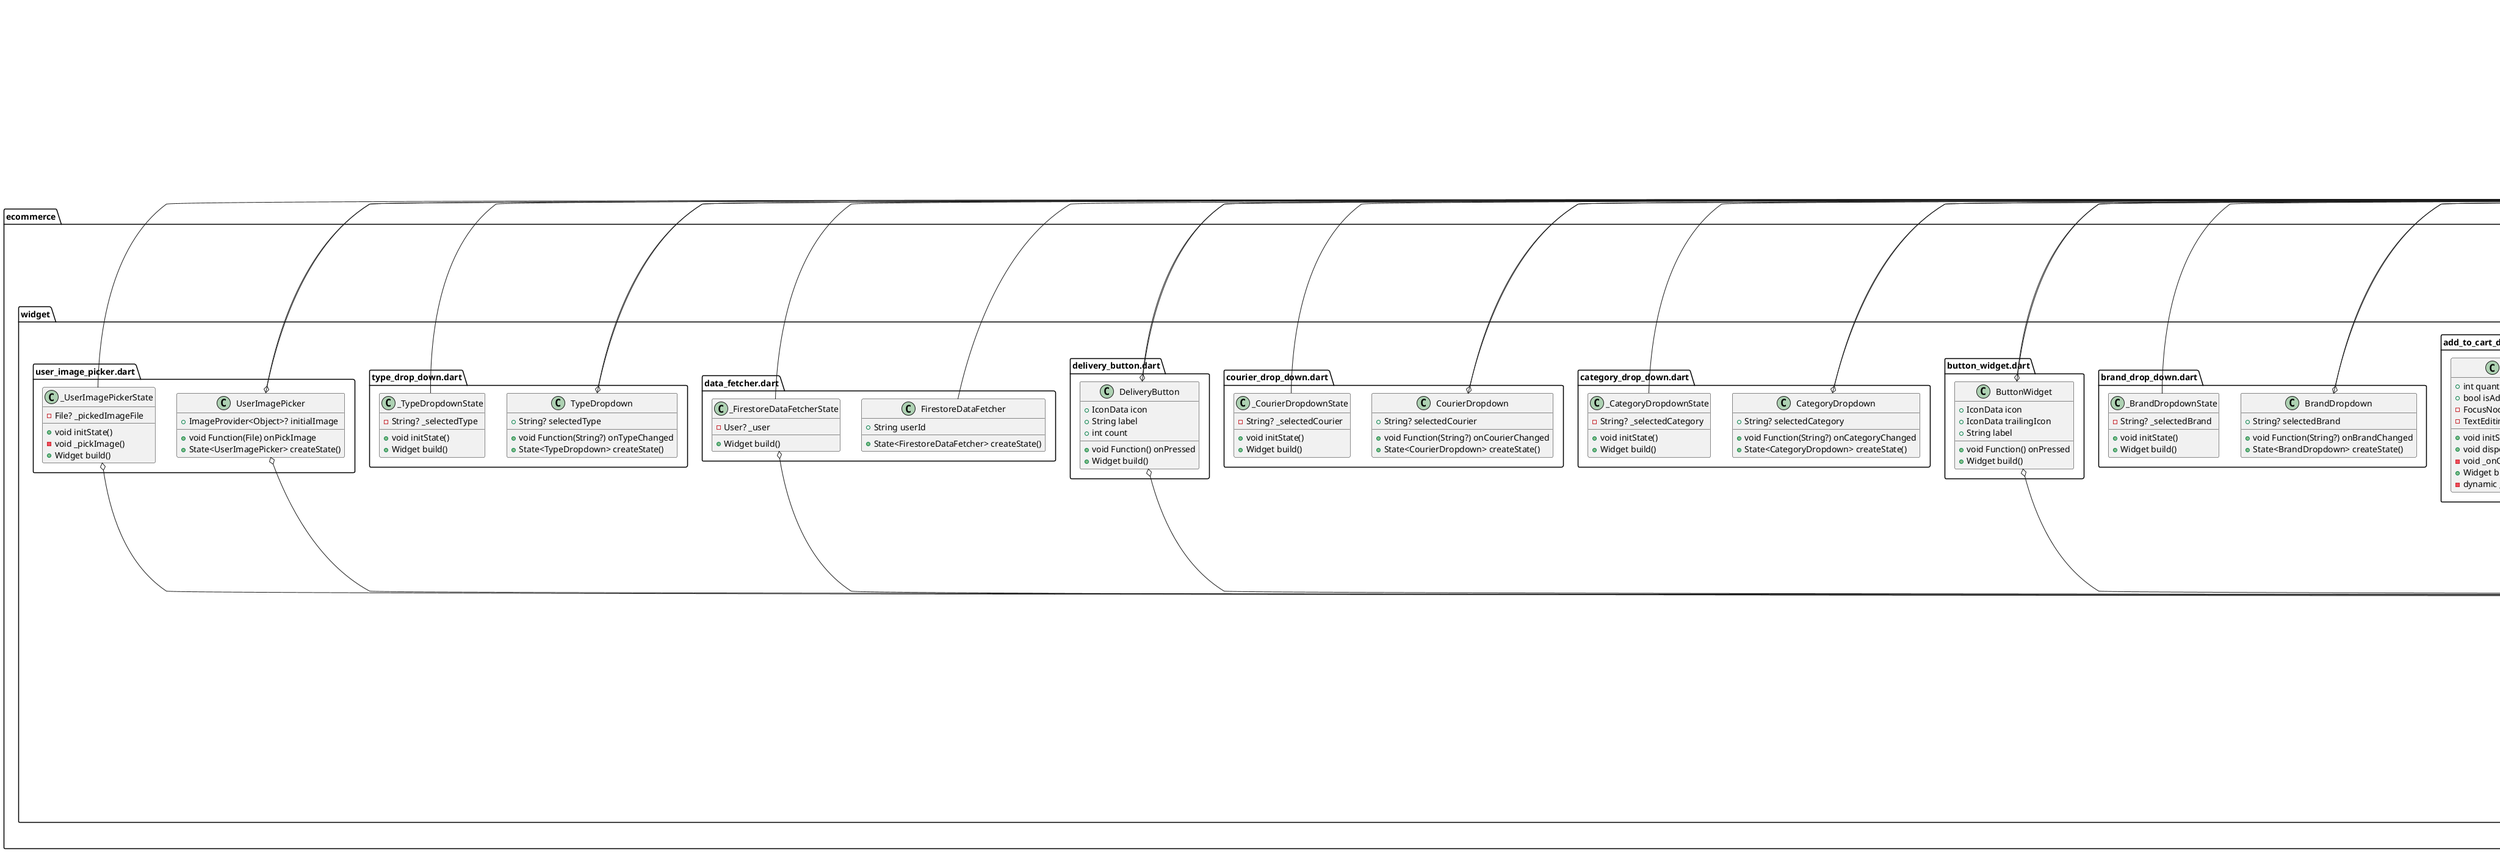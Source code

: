 @startuml
set namespaceSeparator ::

class "ecommerce::adminScreen::add_brand.dart::AddBrandPage" {
  +State<AddBrandPage> createState()
}

"flutter::src::widgets::framework.dart::StatefulWidget" <|-- "ecommerce::adminScreen::add_brand.dart::AddBrandPage"

class "ecommerce::adminScreen::add_brand.dart::_AddBrandPageState" {
  -GlobalKey<FormState> _formKey
  -TextEditingController _brandController
  -String? _errorMessage
  -bool _isAddingBrand
  +Widget build()
  -dynamic _addBrand()
  -dynamic _checkBrandName()
  +void addBrandToFirestore()
  -dynamic _getNextAutoIncrementNumber()
}

"ecommerce::adminScreen::add_brand.dart::_AddBrandPageState" o-- "flutter::src::widgets::framework.dart::GlobalKey<FormState>"
"ecommerce::adminScreen::add_brand.dart::_AddBrandPageState" o-- "flutter::src::widgets::editable_text.dart::TextEditingController"
"flutter::src::widgets::framework.dart::State" <|-- "ecommerce::adminScreen::add_brand.dart::_AddBrandPageState"

class "ecommerce::adminScreen::add_category.dart::AddCategoryPage" {
  +State<AddCategoryPage> createState()
}

"flutter::src::widgets::framework.dart::StatefulWidget" <|-- "ecommerce::adminScreen::add_category.dart::AddCategoryPage"

class "ecommerce::adminScreen::add_category.dart::_AddCategoryPageState" {
  -GlobalKey<FormState> _formKey
  -TextEditingController _categoryController
  -String? _errorMessage
  -bool _isAddingCategory
  +Widget build()
  -dynamic _addCategory()
  -dynamic _checkCategoryName()
  +void addCategoryToFirestore()
  -dynamic _getNextAutoIncrementNumber()
}

"ecommerce::adminScreen::add_category.dart::_AddCategoryPageState" o-- "flutter::src::widgets::framework.dart::GlobalKey<FormState>"
"ecommerce::adminScreen::add_category.dart::_AddCategoryPageState" o-- "flutter::src::widgets::editable_text.dart::TextEditingController"
"flutter::src::widgets::framework.dart::State" <|-- "ecommerce::adminScreen::add_category.dart::_AddCategoryPageState"

class "ecommerce::adminScreen::add_courier.dart::AddCourierPage" {
  +State<AddCourierPage> createState()
}

"flutter::src::widgets::framework.dart::StatefulWidget" <|-- "ecommerce::adminScreen::add_courier.dart::AddCourierPage"

class "ecommerce::adminScreen::add_courier.dart::_AddCourierPageState" {
  -GlobalKey<FormState> _formKey
  -TextEditingController _courierController
  -String? _errorMessage
  -bool _isAddingCourier
  +Widget build()
  -dynamic _addCourier()
  -dynamic _checkCourierName()
  +void addCourierToFirestore()
  -dynamic _getNextAutoIncrementNumber()
}

"ecommerce::adminScreen::add_courier.dart::_AddCourierPageState" o-- "flutter::src::widgets::framework.dart::GlobalKey<FormState>"
"ecommerce::adminScreen::add_courier.dart::_AddCourierPageState" o-- "flutter::src::widgets::editable_text.dart::TextEditingController"
"flutter::src::widgets::framework.dart::State" <|-- "ecommerce::adminScreen::add_courier.dart::_AddCourierPageState"

class "ecommerce::adminScreen::add_type.dart::AddTypePage" {
  +State<AddTypePage> createState()
}

"flutter::src::widgets::framework.dart::StatefulWidget" <|-- "ecommerce::adminScreen::add_type.dart::AddTypePage"

class "ecommerce::adminScreen::add_type.dart::_AddTypePageState" {
  -GlobalKey<FormState> _formKey
  -TextEditingController _typeController
  -String? _errorMessage
  -bool _isAddingType
  +Widget build()
  -dynamic _addType()
  -dynamic _checkTypeName()
  +void addTypeToFirestore()
  -dynamic _getNextAutoIncrementNumber()
}

"ecommerce::adminScreen::add_type.dart::_AddTypePageState" o-- "flutter::src::widgets::framework.dart::GlobalKey<FormState>"
"ecommerce::adminScreen::add_type.dart::_AddTypePageState" o-- "flutter::src::widgets::editable_text.dart::TextEditingController"
"flutter::src::widgets::framework.dart::State" <|-- "ecommerce::adminScreen::add_type.dart::_AddTypePageState"

class "ecommerce::adminScreen::brand_screen.dart::BrandScreen" {
  +State<BrandScreen> createState()
}

"flutter::src::widgets::framework.dart::StatefulWidget" <|-- "ecommerce::adminScreen::brand_screen.dart::BrandScreen"

class "ecommerce::adminScreen::brand_screen.dart::_BrandScreenState" {
  -bool _sortByAscending
  -void _showDeleteConfirmationDialog()
  -void _deleteBrand()
  +Widget build()
}

"flutter::src::widgets::framework.dart::State" <|-- "ecommerce::adminScreen::brand_screen.dart::_BrandScreenState"

class "ecommerce::adminScreen::category_screen.dart::CategoryScreen" {
  +State<CategoryScreen> createState()
}

"flutter::src::widgets::framework.dart::StatefulWidget" <|-- "ecommerce::adminScreen::category_screen.dart::CategoryScreen"

class "ecommerce::adminScreen::category_screen.dart::_CategoryScreenState" {
  -bool _sortByAscending
  -void _showDeleteConfirmationDialog()
  -void _deleteCategory()
  +Widget build()
}

"flutter::src::widgets::framework.dart::State" <|-- "ecommerce::adminScreen::category_screen.dart::_CategoryScreenState"

class "ecommerce::adminScreen::courier_screen.dart::CourierScreen" {
  +State<CourierScreen> createState()
}

"flutter::src::widgets::framework.dart::StatefulWidget" <|-- "ecommerce::adminScreen::courier_screen.dart::CourierScreen"

class "ecommerce::adminScreen::courier_screen.dart::_CourierScreenState" {
  -bool _sortByAscending
  -void _showDeleteConfirmationDialog()
  -void _deleteCourier()
  +Widget build()
}

"flutter::src::widgets::framework.dart::State" <|-- "ecommerce::adminScreen::courier_screen.dart::_CourierScreenState"

class "ecommerce::adminScreen::edit_brand.dart::EditBrandPage" {
  +String brandName
  +State<EditBrandPage> createState()
}

"flutter::src::widgets::framework.dart::StatefulWidget" <|-- "ecommerce::adminScreen::edit_brand.dart::EditBrandPage"

class "ecommerce::adminScreen::edit_brand.dart::_EditBrandPageState" {
  -TextEditingController _newBrandController
  -bool _isSaving
  +void initState()
  +void dispose()
  -void _updateBrandName()
  +Widget build()
}

"ecommerce::adminScreen::edit_brand.dart::_EditBrandPageState" o-- "flutter::src::widgets::editable_text.dart::TextEditingController"
"flutter::src::widgets::framework.dart::State" <|-- "ecommerce::adminScreen::edit_brand.dart::_EditBrandPageState"

class "ecommerce::adminScreen::edit_category.dart::EditCategoryPage" {
  +String categoryName
  +State<EditCategoryPage> createState()
}

"flutter::src::widgets::framework.dart::StatefulWidget" <|-- "ecommerce::adminScreen::edit_category.dart::EditCategoryPage"

class "ecommerce::adminScreen::edit_category.dart::_EditCategoryPageState" {
  -TextEditingController _newCategoryController
  -bool _isSaving
  +void initState()
  +void dispose()
  -void _updateCategoryName()
  +Widget build()
}

"ecommerce::adminScreen::edit_category.dart::_EditCategoryPageState" o-- "flutter::src::widgets::editable_text.dart::TextEditingController"
"flutter::src::widgets::framework.dart::State" <|-- "ecommerce::adminScreen::edit_category.dart::_EditCategoryPageState"

class "ecommerce::adminScreen::edit_courier.dart::EditCourierPage" {
  +String courierName
  +State<EditCourierPage> createState()
}

"flutter::src::widgets::framework.dart::StatefulWidget" <|-- "ecommerce::adminScreen::edit_courier.dart::EditCourierPage"

class "ecommerce::adminScreen::edit_courier.dart::_EditCourierPageState" {
  -TextEditingController _newCourierController
  -bool _isSaving
  +void initState()
  +void dispose()
  -dynamic _updateCourierName()
  +Widget build()
}

"ecommerce::adminScreen::edit_courier.dart::_EditCourierPageState" o-- "flutter::src::widgets::editable_text.dart::TextEditingController"
"flutter::src::widgets::framework.dart::State" <|-- "ecommerce::adminScreen::edit_courier.dart::_EditCourierPageState"

class "ecommerce::adminScreen::edit_type.dart::EditTypePage" {
  +String typeName
  +_EditTypePageState createState()
}

"flutter::src::widgets::framework.dart::StatefulWidget" <|-- "ecommerce::adminScreen::edit_type.dart::EditTypePage"

class "ecommerce::adminScreen::edit_type.dart::_EditTypePageState" {
  -TextEditingController _newTypeController
  -bool _isSaving
  +void initState()
  +void dispose()
  -dynamic _updateTypeName()
  +Widget build()
}

"ecommerce::adminScreen::edit_type.dart::_EditTypePageState" o-- "flutter::src::widgets::editable_text.dart::TextEditingController"
"flutter::src::widgets::framework.dart::State" <|-- "ecommerce::adminScreen::edit_type.dart::_EditTypePageState"

class "ecommerce::adminScreen::type_screen.dart::TypeScreen" {
  +State<TypeScreen> createState()
}

"flutter::src::widgets::framework.dart::StatefulWidget" <|-- "ecommerce::adminScreen::type_screen.dart::TypeScreen"

class "ecommerce::adminScreen::type_screen.dart::_TypeScreenState" {
  -bool _sortByAscending
  -void _showDeleteConfirmationDialog()
  -void _deleteType()
  +Widget build()
}

"flutter::src::widgets::framework.dart::State" <|-- "ecommerce::adminScreen::type_screen.dart::_TypeScreenState"

class "ecommerce::chatsScreen::chat_screen.dart::ChatScreen" {
  +String chatId
  +State<ChatScreen> createState()
}

"flutter::src::widgets::framework.dart::StatefulWidget" <|-- "ecommerce::chatsScreen::chat_screen.dart::ChatScreen"

class "ecommerce::chatsScreen::chat_screen.dart::_ChatScreenState" {
  -FirebaseAuth _auth
  -FirebaseFirestore _firestore
  -FirebaseStorage _storage
  -String _currentUserUid
  -TextEditingController _messageController
  -List<QueryDocumentSnapshot<Object?>> _messages
  -bool _isLoading
  -ScrollController _scrollController
  +void initState()
  -dynamic _fetchMoreMessages()
  -dynamic _sendMessage()
  -dynamic _updateLastMessage()
  -dynamic _sendImage()
  +Widget build()
}

"ecommerce::chatsScreen::chat_screen.dart::_ChatScreenState" o-- "firebase_auth::firebase_auth.dart::FirebaseAuth"
"ecommerce::chatsScreen::chat_screen.dart::_ChatScreenState" o-- "cloud_firestore::cloud_firestore.dart::FirebaseFirestore"
"ecommerce::chatsScreen::chat_screen.dart::_ChatScreenState" o-- "firebase_storage::firebase_storage.dart::FirebaseStorage"
"ecommerce::chatsScreen::chat_screen.dart::_ChatScreenState" o-- "flutter::src::widgets::editable_text.dart::TextEditingController"
"ecommerce::chatsScreen::chat_screen.dart::_ChatScreenState" o-- "flutter::src::widgets::scroll_controller.dart::ScrollController"
"flutter::src::widgets::framework.dart::State" <|-- "ecommerce::chatsScreen::chat_screen.dart::_ChatScreenState"

class "ecommerce::chatsScreen::seller_chat_list.dart::SellerChatListScreen" {
  +String sellerId
  +State<SellerChatListScreen> createState()
}

"flutter::src::widgets::framework.dart::StatefulWidget" <|-- "ecommerce::chatsScreen::seller_chat_list.dart::SellerChatListScreen"

class "ecommerce::chatsScreen::seller_chat_list.dart::_SellerChatListScreenState" {
  +String currentUserUid
  +void initState()
  +Widget build()
}

"flutter::src::widgets::framework.dart::State" <|-- "ecommerce::chatsScreen::seller_chat_list.dart::_SellerChatListScreenState"

class "ecommerce::chatsScreen::user_chat_list.dart::UserChatListScreen" {
  +State<UserChatListScreen> createState()
}

"flutter::src::widgets::framework.dart::StatefulWidget" <|-- "ecommerce::chatsScreen::user_chat_list.dart::UserChatListScreen"

class "ecommerce::chatsScreen::user_chat_list.dart::_UserChatListScreenState" {
  +String currentUserUid
  +void initState()
  +Widget build()
  -void _deleteChat()
}

"flutter::src::widgets::framework.dart::State" <|-- "ecommerce::chatsScreen::user_chat_list.dart::_UserChatListScreenState"

class "ecommerce::firebase_options.dart::DefaultFirebaseOptions" {
  {static} +FirebaseOptions android
  {static} +FirebaseOptions ios
  {static} +FirebaseOptions currentPlatform
}

"ecommerce::firebase_options.dart::DefaultFirebaseOptions" o-- "firebase_core_platform_interface::firebase_core_platform_interface.dart::FirebaseOptions"

class "ecommerce::main.dart::MyApp" {
  +Widget build()
}

"flutter::src::widgets::framework.dart::StatelessWidget" <|-- "ecommerce::main.dart::MyApp"

class "ecommerce::models::brand.dart::Brand" {
  +String id
  +String brand
  +Map<String, dynamic> toJson()
}

class "ecommerce::models::category.dart::Category" {
  +String id
  +String category
  +Map<String, dynamic> toJson()
}

class "ecommerce::models::product.dart::Product" {
  +String id
  +List<Map<String, dynamic>> brand
  +List<Map<String, dynamic>> category
  +double discount
  +double discountedPrice
  +String name
  +String description
  +int partNumber
  +double price
  +int quantity
  +List<Map<String, dynamic>> type
}

class "ecommerce::models::seller.dart::Seller" {
  +String sellerId
  +String companyName
  +String registrationNumber
  +String shopName
  +String pickupAddress
  +String email
  +String phoneNumber
  +String imageUrl
}

class "ecommerce::models::type.dart::Type" {
  +String id
  +String type
  +Map<String, dynamic> toJson()
}

class "ecommerce::models::user.dart::User" {
  +String userId
  +String address
  +String email
  +String ic
  +String imageUrl
  +String password
  +String phone
  +String username
}

class "ecommerce::screens::about_us.dart::AboutUsScreen" {
  +Widget build()
}

"flutter::src::widgets::framework.dart::StatelessWidget" <|-- "ecommerce::screens::about_us.dart::AboutUsScreen"

class "ecommerce::screens::account_details.dart::AccountDetailsScreen" {
  +State<AccountDetailsScreen> createState()
}

"flutter::src::widgets::framework.dart::StatefulWidget" <|-- "ecommerce::screens::account_details.dart::AccountDetailsScreen"

class "ecommerce::screens::account_details.dart::_AccountDetailsScreenState" {
  +int toPayCount
  +int toShipCount
  +int toReceiveCount
  +int toRateCount
  +Stream<DocumentSnapshot<Map<String, dynamic>>> isSellerStream
  -StreamSubscription<DocumentSnapshot<Map<String, dynamic>>>? _streamSubscription
  -bool _isCurrentUserSeller
  -String? _sellerId
  -dynamic _refreshData()
  +void initState()
  +dynamic fetchOrderCounts()
  -dynamic _updateOrderCounts()
  -void _navigateToDeliveryPage()
  +void dispose()
  +Widget build()
}

"ecommerce::screens::account_details.dart::_AccountDetailsScreenState" o-- "dart::async::Stream<DocumentSnapshot<Map<String, dynamic>>>"
"ecommerce::screens::account_details.dart::_AccountDetailsScreenState" o-- "dart::async::StreamSubscription<DocumentSnapshot<Map<String, dynamic>>>"
"flutter::src::widgets::framework.dart::State" <|-- "ecommerce::screens::account_details.dart::_AccountDetailsScreenState"

class "ecommerce::screens::auth.dart::AuthScreen" {
  +State<AuthScreen> createState()
}

"flutter::src::widgets::framework.dart::StatefulWidget" <|-- "ecommerce::screens::auth.dart::AuthScreen"

class "ecommerce::screens::auth.dart::_AuthScreenState" {
  -GlobalKey<FormState> _form
  -bool _isLogin
  -String _enteredEmail
  -String _enteredUsername
  -String _enteredPassword
  -String _enteredPhone
  -String _enteredIC
  -String _enteredAddress
  -File? _selectedImage
  -bool _isAuthenticating
  -bool _isPasswordVisible
  -void _submit()
  -dynamic _getNextAutoIncrementNumber()
  +Widget build()
}

"ecommerce::screens::auth.dart::_AuthScreenState" o-- "flutter::src::widgets::framework.dart::GlobalKey<FormState>"
"ecommerce::screens::auth.dart::_AuthScreenState" o-- "dart::io::File"
"flutter::src::widgets::framework.dart::State" <|-- "ecommerce::screens::auth.dart::_AuthScreenState"

class "ecommerce::screens::cart_screen.dart::CartScreen" {
  +State<CartScreen> createState()
}

"flutter::src::widgets::framework.dart::StatefulWidget" <|-- "ecommerce::screens::cart_screen.dart::CartScreen"

class "ecommerce::screens::cart_screen.dart::_CartScreenState" {
  +String userUid
  +Stream<QuerySnapshot<Object?>> cartItemsStream
  +List<String> selectedItems
  +Map<String, dynamic> productData
  +int maxQuantity
  -TextEditingController _quantityController
  +void initState()
  +dynamic fetchUserUid()
  +void initializeCartItemsStream()
  +void toggleItemSelection()
  +bool isItemSelected()
  +double calculateTotalPrice()
  +dynamic updateCartItemQuantity()
  -dynamic _fetchProductDataAndMaxQuantity()
  +void showCheckoutDialog()
  +dynamic fetchSelectedItemsFromFirestore()
  +void dispose()
  +Widget build()
}

"ecommerce::screens::cart_screen.dart::_CartScreenState" o-- "dart::async::Stream<QuerySnapshot<Object>>"
"ecommerce::screens::cart_screen.dart::_CartScreenState" o-- "flutter::src::widgets::editable_text.dart::TextEditingController"
"flutter::src::widgets::framework.dart::State" <|-- "ecommerce::screens::cart_screen.dart::_CartScreenState"

class "ecommerce::screens::cart_screen.dart::QuantityAdjustment" {
  +int initialQuantity
  +int maxQuantity
  +void Function(int) onQuantityChanged
  +State<QuantityAdjustment> createState()
}

"ecommerce::screens::cart_screen.dart::QuantityAdjustment" o-- "flutter::src::foundation::basic_types.dart::void Function(int)"
"flutter::src::widgets::framework.dart::StatefulWidget" <|-- "ecommerce::screens::cart_screen.dart::QuantityAdjustment"

class "ecommerce::screens::cart_screen.dart::_QuantityAdjustmentState" {
  -int _currentQuantity
  +void initState()
  +Widget build()
}

"flutter::src::widgets::framework.dart::State" <|-- "ecommerce::screens::cart_screen.dart::_QuantityAdjustmentState"

class "ecommerce::screens::cart_screen.dart::CheckoutDialog" {
  +List<DocumentSnapshot<Object?>> selectedItems
  +String userUid
  +_CheckoutDialogState createState()
}

"flutter::src::widgets::framework.dart::StatefulWidget" <|-- "ecommerce::screens::cart_screen.dart::CheckoutDialog"

class "ecommerce::screens::cart_screen.dart::_CheckoutDialogState" {
  +String username
  +String address
  +String phone
  +double totalOrderPrice
  +int amountOfUserOrders
  +double shippingFees
  +double finalPrice
  +void initState()
  +void refreshOrderDetails()
  +void fetchUserInfo()
  +double calculateTotalPrice()
  +Widget build()
}

"flutter::src::widgets::framework.dart::State" <|-- "ecommerce::screens::cart_screen.dart::_CheckoutDialogState"

class "ecommerce::screens::favorite_product.dart::FavoriteProductGridScreen" {
  +String userId
  +Widget build()
}

"flutter::src::widgets::framework.dart::StatelessWidget" <|-- "ecommerce::screens::favorite_product.dart::FavoriteProductGridScreen"

class "ecommerce::screens::homepage.dart::HomepageScreen" {
  +State<HomepageScreen> createState()
}

"flutter::src::widgets::framework.dart::StatefulWidget" <|-- "ecommerce::screens::homepage.dart::HomepageScreen"

class "ecommerce::screens::homepage.dart::_HomepageScreenState" {
  -dynamic _fetchProducts()
  +Widget build()
}

"flutter::src::widgets::framework.dart::State" <|-- "ecommerce::screens::homepage.dart::_HomepageScreenState"

class "ecommerce::screens::product_category.dart::ProductCategoryScreen" {
  +Widget build()
}

"flutter::src::widgets::framework.dart::StatelessWidget" <|-- "ecommerce::screens::product_category.dart::ProductCategoryScreen"

class "ecommerce::screens::product_details.dart::ProductDetailsUserScreen" {
  +Map<String, dynamic> productData
  +int maxQuantity
  +String productId
  +State<ProductDetailsUserScreen> createState()
}

"flutter::src::widgets::framework.dart::StatefulWidget" <|-- "ecommerce::screens::product_details.dart::ProductDetailsUserScreen"

class "ecommerce::screens::product_details.dart::_ProductDetailsUserScreenState" {
  -bool _isFavorite
  -int _cartItemCount
  -Map<String, dynamic> _sellerInfo
  -Map<String, dynamic> _userInfo
  +void initState()
  -dynamic _updateCartItemCount()
  -Widget _buildDetailItem()
  -Widget _buildRatingStars()
  +dynamic fetchAverageRating()
  +dynamic fetchSellerAverageRating()
  -dynamic _fetchSellerInfo()
  -dynamic _fetchUserInfo()
  -dynamic _checkIfFavorite()
  -Widget _buildAddToCartButton()
  -dynamic _toggleFavorite()
  -void _showAddToCartDialog()
  -String? _getCurrentUserId()
  -Widget _buildSellerInfoBox()
  -Stream<QuerySnapshot<Map<String, dynamic>>> _fetchProductReviewsStream()
  -void _viewAllReviews()
  +Widget build()
}

"flutter::src::widgets::framework.dart::State" <|-- "ecommerce::screens::product_details.dart::_ProductDetailsUserScreenState"

class "ecommerce::screens::product_grid_screen.dart::ProductGridScreen" {
  +String category
  +State<ProductGridScreen> createState()
}

"flutter::src::widgets::framework.dart::StatefulWidget" <|-- "ecommerce::screens::product_grid_screen.dart::ProductGridScreen"

class "ecommerce::screens::product_grid_screen.dart::_ProductGridScreenState" {
  -GlobalKey<RefreshIndicatorState> _refreshIndicatorKey
  -String _searchText
  -FilterOptions _filterOptions
  -String? _selectedBrand
  -String? _selectedType
  -Widget _searchBar()
  +dynamic refreshProductList()
  -dynamic _showSearchDialog()
  +List<QueryDocumentSnapshot<Map<String, dynamic>>> getFilteredAndSortedProducts()
  +Widget build()
}

"ecommerce::screens::product_grid_screen.dart::_ProductGridScreenState" o-- "flutter::src::widgets::framework.dart::GlobalKey<RefreshIndicatorState>"
"ecommerce::screens::product_grid_screen.dart::_ProductGridScreenState" o-- "ecommerce::widget::filter_dialog_category.dart::FilterOptions"
"flutter::src::widgets::framework.dart::State" <|-- "ecommerce::screens::product_grid_screen.dart::_ProductGridScreenState"

class "ecommerce::screens::product_panel.dart::ProductPanelScreen" {
  +String query
  +State<ProductPanelScreen> createState()
}

"flutter::src::widgets::framework.dart::StatefulWidget" <|-- "ecommerce::screens::product_panel.dart::ProductPanelScreen"

class "ecommerce::screens::product_panel.dart::_ProductPanelScreenState" {
  -FilterOptions _filterOptions
  -String? _selectedBrand
  -String? _selectedCategory
  -String? _selectedType
  +List<QueryDocumentSnapshot<Map<String, dynamic>>> getFilteredAndSortedProducts()
  +Widget build()
}

"ecommerce::screens::product_panel.dart::_ProductPanelScreenState" o-- "ecommerce::widget::filter_dialog.dart::FilterOptions"
"flutter::src::widgets::framework.dart::State" <|-- "ecommerce::screens::product_panel.dart::_ProductPanelScreenState"

class "ecommerce::screens::search_screen.dart::SearchScreen" {
  +String? initialQuery
  +State<SearchScreen> createState()
}

"flutter::src::widgets::framework.dart::StatefulWidget" <|-- "ecommerce::screens::search_screen.dart::SearchScreen"

class "ecommerce::screens::search_screen.dart::_SearchScreenState" {
  -TextEditingController _searchController
  +List<String> searchRecords
  -dynamic _refreshData()
  -void _clearSearchRecords()
  -void _performSearch()
  -void _loadSearchRecords()
  +void initState()
  +void dispose()
  +Widget build()
}

"ecommerce::screens::search_screen.dart::_SearchScreenState" o-- "flutter::src::widgets::editable_text.dart::TextEditingController"
"flutter::src::widgets::framework.dart::State" <|-- "ecommerce::screens::search_screen.dart::_SearchScreenState"

class "ecommerce::screens::sellers_home_screen.dart::SellerHomePage" {
  +String sellerId
  +State<SellerHomePage> createState()
}

"flutter::src::widgets::framework.dart::StatefulWidget" <|-- "ecommerce::screens::sellers_home_screen.dart::SellerHomePage"

class "ecommerce::screens::sellers_home_screen.dart::_SellerHomePageState" {
  -String _searchText
  -Map<String, dynamic> _sellerInfo
  -Map<String, dynamic> _userInfo
  +void initState()
  -dynamic _fetchSellerInfo()
  -dynamic _fetchUserInfo()
  -Widget _buildRatingStars()
  +dynamic fetchSellerAverageRating()
  -dynamic _showSearchDialog()
  +Widget build()
}

"flutter::src::widgets::framework.dart::State" <|-- "ecommerce::screens::sellers_home_screen.dart::_SellerHomePageState"

class "ecommerce::screens::seller_information.dart::SellerInformationPage" {
  +String sellerId
  +Widget build()
}

"flutter::src::widgets::framework.dart::StatelessWidget" <|-- "ecommerce::screens::seller_information.dart::SellerInformationPage"

class "ecommerce::screens::tabs.dart::TabsScreen" {
  +State<TabsScreen> createState()
}

"flutter::src::widgets::framework.dart::StatefulWidget" <|-- "ecommerce::screens::tabs.dart::TabsScreen"

class "ecommerce::screens::tabs.dart::_TabsScreenState" {
  -int _selectedPageIndex
  -int _cartItemCount
  -int _chatStatusCount
  -StreamSubscription<QuerySnapshot<Map<String, dynamic>>>? _cartItemsSubscription
  +void initState()
  -void _listenToCartItems()
  -void _listenToChatStatus()
  +void dispose()
  -void _selectPage()
  +Widget build()
}

"ecommerce::screens::tabs.dart::_TabsScreenState" o-- "dart::async::StreamSubscription<QuerySnapshot<Map<String, dynamic>>>"
"flutter::src::widgets::framework.dart::State" <|-- "ecommerce::screens::tabs.dart::_TabsScreenState"

class "ecommerce::sellerScreen::add_product.dart::AddProductScreen" {
  +State<AddProductScreen> createState()
}

"flutter::src::widgets::framework.dart::StatefulWidget" <|-- "ecommerce::sellerScreen::add_product.dart::AddProductScreen"

class "ecommerce::sellerScreen::add_product.dart::_AddProductScreenState" {
  -GlobalKey<FormState> _formKey
  -String? _selectedBrand
  -String? _selectedCategory
  -String? _selectedType
  -TextEditingController _nameController
  -TextEditingController _descriptionController
  -TextEditingController _partNumberController
  -TextEditingController _quantityController
  -TextEditingController _priceController
  -TextEditingController _discountController
  -TextEditingController _discountedPriceController
  -bool _isSaving
  -File? _imageFile
  -String? _getCurrentUserId()
  -Widget _buildImagePreview()
  -void _calculateDiscountPrice()
  -dynamic _pickImage()
  -dynamic _saveProduct()
  -dynamic _getNextAutoIncrementNumber()
  +Widget build()
}

"ecommerce::sellerScreen::add_product.dart::_AddProductScreenState" o-- "flutter::src::widgets::framework.dart::GlobalKey<FormState>"
"ecommerce::sellerScreen::add_product.dart::_AddProductScreenState" o-- "flutter::src::widgets::editable_text.dart::TextEditingController"
"ecommerce::sellerScreen::add_product.dart::_AddProductScreenState" o-- "dart::io::File"
"flutter::src::widgets::framework.dart::State" <|-- "ecommerce::sellerScreen::add_product.dart::_AddProductScreenState"

class "ecommerce::sellerScreen::become_seller.dart::SellerRegistrationScreen" {
  +State<SellerRegistrationScreen> createState()
}

"flutter::src::widgets::framework.dart::StatefulWidget" <|-- "ecommerce::sellerScreen::become_seller.dart::SellerRegistrationScreen"

class "ecommerce::sellerScreen::become_seller.dart::_SellerRegistrationScreenState" {
  -GlobalKey<FormState> _formKey
  +TextEditingController companyNameController
  +TextEditingController registrationNumberController
  +TextEditingController shopNameController
  +TextEditingController pickupAddressController
  +TextEditingController emailController
  +TextEditingController phoneNumberController
  -bool _isSubmitting
  -File? _imageFile
  -Widget _buildImagePreview()
  -dynamic _pickImage()
  -dynamic _submitRegistration()
  -dynamic _getNextAutoIncrementNumber()
  +Widget build()
}

"ecommerce::sellerScreen::become_seller.dart::_SellerRegistrationScreenState" o-- "flutter::src::widgets::framework.dart::GlobalKey<FormState>"
"ecommerce::sellerScreen::become_seller.dart::_SellerRegistrationScreenState" o-- "flutter::src::widgets::editable_text.dart::TextEditingController"
"ecommerce::sellerScreen::become_seller.dart::_SellerRegistrationScreenState" o-- "dart::io::File"
"flutter::src::widgets::framework.dart::State" <|-- "ecommerce::sellerScreen::become_seller.dart::_SellerRegistrationScreenState"

class "ecommerce::sellerScreen::edit_product.dart::EditProductScreen" {
  +String productId
  +Map<String, dynamic> productData
  +State<EditProductScreen> createState()
}

"flutter::src::widgets::framework.dart::StatefulWidget" <|-- "ecommerce::sellerScreen::edit_product.dart::EditProductScreen"

class "ecommerce::sellerScreen::edit_product.dart::_EditProductScreenState" {
  -TextEditingController _nameController
  -TextEditingController _descriptionController
  -TextEditingController _partNumberController
  -TextEditingController _priceController
  -TextEditingController _quantityController
  -TextEditingController _discountController
  -TextEditingController _discountedPriceController
  -String? _selectedBrand
  -String? _selectedCategory
  -String? _selectedType
  -bool _isLoading
  -GlobalKey<FormState> _formKey
  -File? _imageFile
  +void initState()
  -void _calculateDiscountPrice()
  -Widget _buildImagePreview()
  -dynamic _pickImage()
  +Widget build()
  -dynamic _saveProductChanges()
}

"ecommerce::sellerScreen::edit_product.dart::_EditProductScreenState" o-- "flutter::src::widgets::editable_text.dart::TextEditingController"
"ecommerce::sellerScreen::edit_product.dart::_EditProductScreenState" o-- "flutter::src::widgets::framework.dart::GlobalKey<FormState>"
"ecommerce::sellerScreen::edit_product.dart::_EditProductScreenState" o-- "dart::io::File"
"flutter::src::widgets::framework.dart::State" <|-- "ecommerce::sellerScreen::edit_product.dart::_EditProductScreenState"

class "ecommerce::sellerScreen::edit_seller.dart::EditSellerScreen" {
  +String sellerId
  +State<EditSellerScreen> createState()
}

"flutter::src::widgets::framework.dart::StatefulWidget" <|-- "ecommerce::sellerScreen::edit_seller.dart::EditSellerScreen"

class "ecommerce::sellerScreen::edit_seller.dart::_EditSellerScreenState" {
  -TextEditingController _shopNameController
  -TextEditingController _pickupAddressController
  -TextEditingController _emailController
  -TextEditingController _phoneNumberController
  -File? _profileImage
  -ImagePicker _imagePicker
  -ImageProvider<Object>? _avatarImage
  +void initState()
  -void _fetchSellerData()
  -void _updateSellerData()
  -dynamic _onWillPop()
  -dynamic _pickImageFromCamera()
  -dynamic _pickImageFromGallery()
  +Widget build()
}

"ecommerce::sellerScreen::edit_seller.dart::_EditSellerScreenState" o-- "flutter::src::widgets::editable_text.dart::TextEditingController"
"ecommerce::sellerScreen::edit_seller.dart::_EditSellerScreenState" o-- "dart::io::File"
"ecommerce::sellerScreen::edit_seller.dart::_EditSellerScreenState" o-- "image_picker::image_picker.dart::ImagePicker"
"ecommerce::sellerScreen::edit_seller.dart::_EditSellerScreenState" o-- "flutter::src::painting::image_provider.dart::ImageProvider<Object>"
"flutter::src::widgets::framework.dart::State" <|-- "ecommerce::sellerScreen::edit_seller.dart::_EditSellerScreenState"

class "ecommerce::sellerScreen::manage_order.dart::ManageOrderPage" {
  +String sellerId
  +State<ManageOrderPage> createState()
}

"flutter::src::widgets::framework.dart::StatefulWidget" <|-- "ecommerce::sellerScreen::manage_order.dart::ManageOrderPage"

class "ecommerce::sellerScreen::manage_order.dart::_ManageOrderPageState" {
  -String? _selectedCourier
  +void initState()
  +void updateSelectedCourier()
  +dynamic fetchSellerData()
  -Stream<QuerySnapshot<Map<String, dynamic>>> _userOrdersStream()
  -void _updateOrderStatus()
  +String generateTrackingId()
  +String getStatusText()
  +dynamic requestStoragePermission()
  +dynamic generateAndSavePDF()
  +Widget build()
}

"flutter::src::widgets::framework.dart::State" <|-- "ecommerce::sellerScreen::manage_order.dart::_ManageOrderPageState"

class "ecommerce::sellerScreen::manage_product.dart::ProductListScreen" {
  +State<ProductListScreen> createState()
}

"flutter::src::widgets::framework.dart::StatefulWidget" <|-- "ecommerce::sellerScreen::manage_product.dart::ProductListScreen"

class "ecommerce::sellerScreen::manage_product.dart::_ProductListScreenState" {
  -GlobalKey<RefreshIndicatorState> _refreshIndicatorKey
  -String _searchText
  +List<Map<String, dynamic>> products
  -FilterOptions _filterOptions
  -String? _selectedBrand
  -String? _selectedCategory
  -String? _selectedType
  -String? _getCurrentSellerId()
  +dynamic refreshProductList()
  +List<QueryDocumentSnapshot<Map<String, dynamic>>> getFilteredAndSortedProducts()
  -dynamic _showSearchDialog()
  +Widget build()
  -void _navigateToProductDetails()
  -void _navigateToEditProductScreen()
  -dynamic _deleteProduct()
}

"ecommerce::sellerScreen::manage_product.dart::_ProductListScreenState" o-- "flutter::src::widgets::framework.dart::GlobalKey<RefreshIndicatorState>"
"ecommerce::sellerScreen::manage_product.dart::_ProductListScreenState" o-- "ecommerce::widget::filter_dialog.dart::FilterOptions"
"flutter::src::widgets::framework.dart::State" <|-- "ecommerce::sellerScreen::manage_product.dart::_ProductListScreenState"

class "ecommerce::sellerScreen::manage_product.dart::ProductGridItem" {
  +String productName
  +String imageUrl
  +double price
  +double discount
  +double discountedPrice
  +void Function() onTap
  +void Function() onEdit
  +void Function() onDelete
  +Widget build()
}

"ecommerce::sellerScreen::manage_product.dart::ProductGridItem" o-- "dart::ui::void Function()"
"flutter::src::widgets::framework.dart::StatelessWidget" <|-- "ecommerce::sellerScreen::manage_product.dart::ProductGridItem"

class "ecommerce::sellerScreen::manage_sales.dart::ManageSalesScreen" {
  +String sellerId
  +_ManageSalesScreenState createState()
}

"flutter::src::widgets::framework.dart::StatefulWidget" <|-- "ecommerce::sellerScreen::manage_sales.dart::ManageSalesScreen"

class "ecommerce::sellerScreen::manage_sales.dart::_ManageSalesScreenState" {
  +Widget build()
  +dynamic fetchProductSales()
}

"flutter::src::widgets::framework.dart::State" <|-- "ecommerce::sellerScreen::manage_sales.dart::_ManageSalesScreenState"

class "ecommerce::sellerScreen::manage_sales.dart::ProductSalesEntry" {
  +String productId
  +String productName
  +int quantity
  +double itemTotalPrice
}

class "ecommerce::sellerScreen::product_details.dart::ProductDetailsScreen" {
  +Map<String, dynamic> productData
  +Widget build()
}

"flutter::src::widgets::framework.dart::StatelessWidget" <|-- "ecommerce::sellerScreen::product_details.dart::ProductDetailsScreen"

class "ecommerce::sellerScreen::seller_home.dart::SellerHomeScreen" {
  +State<SellerHomeScreen> createState()
}

"flutter::src::widgets::framework.dart::StatefulWidget" <|-- "ecommerce::sellerScreen::seller_home.dart::SellerHomeScreen"

class "ecommerce::sellerScreen::seller_home.dart::_SellerHomeScreenState" {
  -User? _user
  -String _sellerId
  +void initState()
  -void _fetchUserInfo()
  +Widget build()
}

"ecommerce::sellerScreen::seller_home.dart::_SellerHomeScreenState" o-- "firebase_auth::firebase_auth.dart::User"
"flutter::src::widgets::framework.dart::State" <|-- "ecommerce::sellerScreen::seller_home.dart::_SellerHomeScreenState"

class "ecommerce::sellerScreen::splash.dart::SplashScreen" {
  +State<SplashScreen> createState()
}

"flutter::src::widgets::framework.dart::StatefulWidget" <|-- "ecommerce::sellerScreen::splash.dart::SplashScreen"

class "ecommerce::sellerScreen::splash.dart::_SplashScreenState" {
  +Widget build()
}

"flutter::src::widgets::framework.dart::State" <|-- "ecommerce::sellerScreen::splash.dart::_SplashScreenState"

class "ecommerce::userScreen::account_security.dart::UserDetailsScreen" {
  +String userId
  +State<UserDetailsScreen> createState()
}

"flutter::src::widgets::framework.dart::StatefulWidget" <|-- "ecommerce::userScreen::account_security.dart::UserDetailsScreen"

class "ecommerce::userScreen::account_security.dart::_UserDetailsScreenState" {
  -User? _user
  +Widget build()
}

"ecommerce::userScreen::account_security.dart::_UserDetailsScreenState" o-- "ecommerce::models::user.dart::User"
"flutter::src::widgets::framework.dart::State" <|-- "ecommerce::userScreen::account_security.dart::_UserDetailsScreenState"

class "ecommerce::userScreen::account_settings.dart::AccountSettingsScreen" {
  +State<AccountSettingsScreen> createState()
}

"flutter::src::widgets::framework.dart::StatefulWidget" <|-- "ecommerce::userScreen::account_settings.dart::AccountSettingsScreen"

class "ecommerce::userScreen::account_settings.dart::_AccountSettingsScreenState" {
  -String? _userId
  +void initState()
  -void _fetchUserId()
  +Widget build()
}

"flutter::src::widgets::framework.dart::State" <|-- "ecommerce::userScreen::account_settings.dart::_AccountSettingsScreenState"

class "ecommerce::userScreen::change_password.dart::ChangePasswordScreen" {
  +String userId
  +State<ChangePasswordScreen> createState()
}

"flutter::src::widgets::framework.dart::StatefulWidget" <|-- "ecommerce::userScreen::change_password.dart::ChangePasswordScreen"

class "ecommerce::userScreen::change_password.dart::_ChangePasswordScreenState" {
  -TextEditingController _originalPasswordController
  -TextEditingController _newPasswordController
  -TextEditingController _confirmPasswordController
  -FirebaseAuth _auth
  -FirebaseFirestore _firestore
  -String _statusMessage
  -bool _isLoading
  -bool _isOriginalPasswordVisible
  -bool _isNewPasswordVisible
  -bool _isConfirmPasswordVisible
  -dynamic _onWillPop()
  +Widget build()
  -void _handleChangePassword()
}

"ecommerce::userScreen::change_password.dart::_ChangePasswordScreenState" o-- "flutter::src::widgets::editable_text.dart::TextEditingController"
"ecommerce::userScreen::change_password.dart::_ChangePasswordScreenState" o-- "firebase_auth::firebase_auth.dart::FirebaseAuth"
"ecommerce::userScreen::change_password.dart::_ChangePasswordScreenState" o-- "cloud_firestore::cloud_firestore.dart::FirebaseFirestore"
"flutter::src::widgets::framework.dart::State" <|-- "ecommerce::userScreen::change_password.dart::_ChangePasswordScreenState"

class "ecommerce::userScreen::delivery_page.dart::DeliveryPage" {
  +int initialTabIndex
  +State<DeliveryPage> createState()
}

"flutter::src::widgets::framework.dart::StatefulWidget" <|-- "ecommerce::userScreen::delivery_page.dart::DeliveryPage"

class "ecommerce::userScreen::delivery_page.dart::_DeliveryPageState" {
  -TabController _tabController
  +String userUid
  +void initState()
  +dynamic fetchUserUid()
  +Widget build()
  +void dispose()
}

"ecommerce::userScreen::delivery_page.dart::_DeliveryPageState" o-- "flutter::src::material::tab_controller.dart::TabController"
"flutter::src::widgets::framework.dart::State" <|-- "ecommerce::userScreen::delivery_page.dart::_DeliveryPageState"
"flutter::src::widgets::ticker_provider.dart::SingleTickerProviderStateMixin" <|-- "ecommerce::userScreen::delivery_page.dart::_DeliveryPageState"

class "ecommerce::userScreen::delivery_status_page.dart::DeliveryStatusPage" {
  +String title
  +String userUid
  +State<DeliveryStatusPage> createState()
}

"flutter::src::widgets::framework.dart::StatefulWidget" <|-- "ecommerce::userScreen::delivery_status_page.dart::DeliveryStatusPage"

class "ecommerce::userScreen::delivery_status_page.dart::_DeliveryStatusPageState" {
  +List<Map<String, dynamic>> userOrdersData
  +bool wantKeepAlive
  +void initState()
  +dynamic fetchUserOrders()
  +dynamic fetchOrdersAndUserOrders()
  +Widget build()
  +int getStatusFromTitle()
}

"flutter::src::widgets::framework.dart::State" <|-- "ecommerce::userScreen::delivery_status_page.dart::_DeliveryStatusPageState"
"flutter::src::widgets::automatic_keep_alive.dart::AutomaticKeepAliveClientMixin" <|-- "ecommerce::userScreen::delivery_status_page.dart::_DeliveryStatusPageState"

class "ecommerce::userScreen::edit_user.dart::EditUserScreen" {
  +String userId
  +State<EditUserScreen> createState()
}

"flutter::src::widgets::framework.dart::StatefulWidget" <|-- "ecommerce::userScreen::edit_user.dart::EditUserScreen"

class "ecommerce::userScreen::edit_user.dart::_EditUserScreenState" {
  -TextEditingController _usernameController
  -TextEditingController _icController
  -TextEditingController _phoneController
  -TextEditingController _addressController
  -File? _profileImage
  -ImagePicker _imagePicker
  -ImageProvider<Object>? _avatarImage
  +void initState()
  -void _fetchUserData()
  -void _updateUserData()
  -dynamic _pickImageFromCamera()
  -dynamic _pickImageFromGallery()
  -dynamic _uploadProfileImage()
  -dynamic _onWillPop()
  +Widget build()
}

"ecommerce::userScreen::edit_user.dart::_EditUserScreenState" o-- "flutter::src::widgets::editable_text.dart::TextEditingController"
"ecommerce::userScreen::edit_user.dart::_EditUserScreenState" o-- "dart::io::File"
"ecommerce::userScreen::edit_user.dart::_EditUserScreenState" o-- "image_picker::image_picker.dart::ImagePicker"
"ecommerce::userScreen::edit_user.dart::_EditUserScreenState" o-- "flutter::src::painting::image_provider.dart::ImageProvider<Object>"
"flutter::src::widgets::framework.dart::State" <|-- "ecommerce::userScreen::edit_user.dart::_EditUserScreenState"

class "ecommerce::userScreen::order_detail_page.dart::OrderDetailsPage" {
  +String orderId
  +String userOrderId
  +Widget build()
}

"flutter::src::widgets::framework.dart::StatelessWidget" <|-- "ecommerce::userScreen::order_detail_page.dart::OrderDetailsPage"

class "ecommerce::userScreen::payment_gateway.dart::PaymentGatewayScreen" {
  +String orderId
  +String userUid
  +_PaymentGatewayScreenState createState()
}

"flutter::src::widgets::framework.dart::StatefulWidget" <|-- "ecommerce::userScreen::payment_gateway.dart::PaymentGatewayScreen"

class "ecommerce::userScreen::payment_gateway.dart::_PaymentGatewayScreenState" {
  -TextEditingController _cardNumberController
  -TextEditingController _expiryDateController
  -TextEditingController _cvvController
  -TextEditingController _expiryMonthController
  -TextEditingController _expiryYearController
  +dynamic updateSellerSalesStatistics()
  +void dispose()
  -dynamic _showExitConfirmationDialog()
  -String? _validateCardNumber()
  -String? _validateExpiryMonth()
  -String? _validateExpiryYear()
  -String? _validateCvv()
  +Widget build()
}

"ecommerce::userScreen::payment_gateway.dart::_PaymentGatewayScreenState" o-- "flutter::src::widgets::editable_text.dart::TextEditingController"
"flutter::src::widgets::framework.dart::State" <|-- "ecommerce::userScreen::payment_gateway.dart::_PaymentGatewayScreenState"

class "ecommerce::userScreen::payment_gateway.dart::ExpiryDateInputFormatter" {
  +TextEditingValue formatEditUpdate()
}

"flutter::src::services::text_formatter.dart::TextInputFormatter" <|-- "ecommerce::userScreen::payment_gateway.dart::ExpiryDateInputFormatter"

class "ecommerce::userScreen::review_page.dart::ReviewPage" {
  +String orderId
  +String userOrderId
  +State<ReviewPage> createState()
}

"flutter::src::widgets::framework.dart::StatefulWidget" <|-- "ecommerce::userScreen::review_page.dart::ReviewPage"

class "ecommerce::userScreen::review_page.dart::_ReviewPageState" {
  +double productRating
  +double sellerRating
  +TextEditingController commentController
  +String imageUrl
  +String productName
  +String productId
  +String sellerId
  -File? _pickedImage
  +bool isSubmitting
  +void initState()
  +dynamic fetchReviewData()
  +dynamic showBackConfirmationDialog()
  -dynamic _pickImage()
  +dynamic uploadReviewImage()
  -dynamic _updateUserOrderIsRated()
  +Widget build()
}

"ecommerce::userScreen::review_page.dart::_ReviewPageState" o-- "flutter::src::widgets::editable_text.dart::TextEditingController"
"ecommerce::userScreen::review_page.dart::_ReviewPageState" o-- "dart::io::File"
"flutter::src::widgets::framework.dart::State" <|-- "ecommerce::userScreen::review_page.dart::_ReviewPageState"

class "ecommerce::userScreen::user_activity.dart::UserActivityScreen" {
  +String userUid
  +State<UserActivityScreen> createState()
}

"flutter::src::widgets::framework.dart::StatefulWidget" <|-- "ecommerce::userScreen::user_activity.dart::UserActivityScreen"

class "ecommerce::userScreen::user_activity.dart::_UserActivityScreenState" {
  +dynamic fetchUserOrders()
  +Widget build()
}

"flutter::src::widgets::framework.dart::State" <|-- "ecommerce::userScreen::user_activity.dart::_UserActivityScreenState"

class "ecommerce::userScreen::view_all_review.dart::ViewAllReviewsPage" {
  +String productId
  -Widget _buildRatingStars()
  -Stream<QuerySnapshot<Map<String, dynamic>>> _fetchProductReviewsStream()
  +Widget build()
}

"flutter::src::widgets::framework.dart::StatelessWidget" <|-- "ecommerce::userScreen::view_all_review.dart::ViewAllReviewsPage"

class "ecommerce::widget::add_to_cart_dialog.dart::AddToCartDialog" {
  +int maxQuantity
  +String productId
  +String userId
  +State<AddToCartDialog> createState()
}

"flutter::src::widgets::framework.dart::StatefulWidget" <|-- "ecommerce::widget::add_to_cart_dialog.dart::AddToCartDialog"

class "ecommerce::widget::add_to_cart_dialog.dart::_AddToCartDialogState" {
  +int quantity
  +bool isAddingToCart
  -FocusNode _quantityFocusNode
  -TextEditingController _quantityController
  +void initState()
  +void dispose()
  -void _onQuantityChanged()
  +Widget build()
  -dynamic _addToCart()
}

"ecommerce::widget::add_to_cart_dialog.dart::_AddToCartDialogState" o-- "flutter::src::widgets::focus_manager.dart::FocusNode"
"ecommerce::widget::add_to_cart_dialog.dart::_AddToCartDialogState" o-- "flutter::src::widgets::editable_text.dart::TextEditingController"
"flutter::src::widgets::framework.dart::State" <|-- "ecommerce::widget::add_to_cart_dialog.dart::_AddToCartDialogState"

class "ecommerce::widget::brand_drop_down.dart::BrandDropdown" {
  +String? selectedBrand
  +void Function(String?) onBrandChanged
  +State<BrandDropdown> createState()
}

"ecommerce::widget::brand_drop_down.dart::BrandDropdown" o-- "flutter::src::foundation::basic_types.dart::void Function(String)"
"flutter::src::widgets::framework.dart::StatefulWidget" <|-- "ecommerce::widget::brand_drop_down.dart::BrandDropdown"

class "ecommerce::widget::brand_drop_down.dart::_BrandDropdownState" {
  -String? _selectedBrand
  +void initState()
  +Widget build()
}

"flutter::src::widgets::framework.dart::State" <|-- "ecommerce::widget::brand_drop_down.dart::_BrandDropdownState"

class "ecommerce::widget::button_widget.dart::ButtonWidget" {
  +IconData icon
  +IconData trailingIcon
  +String label
  +void Function() onPressed
  +Widget build()
}

"ecommerce::widget::button_widget.dart::ButtonWidget" o-- "flutter::src::widgets::icon_data.dart::IconData"
"ecommerce::widget::button_widget.dart::ButtonWidget" o-- "dart::ui::void Function()"
"flutter::src::widgets::framework.dart::StatelessWidget" <|-- "ecommerce::widget::button_widget.dart::ButtonWidget"

class "ecommerce::widget::category_drop_down.dart::CategoryDropdown" {
  +String? selectedCategory
  +void Function(String?) onCategoryChanged
  +State<CategoryDropdown> createState()
}

"ecommerce::widget::category_drop_down.dart::CategoryDropdown" o-- "flutter::src::foundation::basic_types.dart::void Function(String)"
"flutter::src::widgets::framework.dart::StatefulWidget" <|-- "ecommerce::widget::category_drop_down.dart::CategoryDropdown"

class "ecommerce::widget::category_drop_down.dart::_CategoryDropdownState" {
  -String? _selectedCategory
  +void initState()
  +Widget build()
}

"flutter::src::widgets::framework.dart::State" <|-- "ecommerce::widget::category_drop_down.dart::_CategoryDropdownState"

class "ecommerce::widget::courier_drop_down.dart::CourierDropdown" {
  +String? selectedCourier
  +void Function(String?) onCourierChanged
  +State<CourierDropdown> createState()
}

"ecommerce::widget::courier_drop_down.dart::CourierDropdown" o-- "flutter::src::foundation::basic_types.dart::void Function(String)"
"flutter::src::widgets::framework.dart::StatefulWidget" <|-- "ecommerce::widget::courier_drop_down.dart::CourierDropdown"

class "ecommerce::widget::courier_drop_down.dart::_CourierDropdownState" {
  -String? _selectedCourier
  +void initState()
  +Widget build()
}

"flutter::src::widgets::framework.dart::State" <|-- "ecommerce::widget::courier_drop_down.dart::_CourierDropdownState"

class "ecommerce::widget::data_fetcher.dart::FirestoreDataFetcher" {
  +String userId
  +State<FirestoreDataFetcher> createState()
}

"flutter::src::widgets::framework.dart::StatefulWidget" <|-- "ecommerce::widget::data_fetcher.dart::FirestoreDataFetcher"

class "ecommerce::widget::data_fetcher.dart::_FirestoreDataFetcherState" {
  -User? _user
  +Widget build()
}

"ecommerce::widget::data_fetcher.dart::_FirestoreDataFetcherState" o-- "ecommerce::models::user.dart::User"
"flutter::src::widgets::framework.dart::State" <|-- "ecommerce::widget::data_fetcher.dart::_FirestoreDataFetcherState"

class "ecommerce::widget::delivery_button.dart::DeliveryButton" {
  +IconData icon
  +String label
  +int count
  +void Function() onPressed
  +Widget build()
}

"ecommerce::widget::delivery_button.dart::DeliveryButton" o-- "flutter::src::widgets::icon_data.dart::IconData"
"ecommerce::widget::delivery_button.dart::DeliveryButton" o-- "dart::ui::void Function()"
"flutter::src::widgets::framework.dart::StatelessWidget" <|-- "ecommerce::widget::delivery_button.dart::DeliveryButton"

class "ecommerce::widget::filter_dialog.dart::FilterDialog" {
  +FilterOptions initialFilterOptions
  +String? selectedBrand
  +String? selectedCategory
  +String? selectedType
  +void Function(FilterOptions, String?, String?, String?) onApply
  +void Function() onClear
  +State<FilterDialog> createState()
}

"ecommerce::widget::filter_dialog.dart::FilterDialog" o-- "ecommerce::widget::filter_dialog.dart::FilterOptions"
"ecommerce::widget::filter_dialog.dart::FilterDialog" o-- "null::void Function(FilterOptions, String, String, String)"
"ecommerce::widget::filter_dialog.dart::FilterDialog" o-- "dart::ui::void Function()"
"flutter::src::widgets::framework.dart::StatefulWidget" <|-- "ecommerce::widget::filter_dialog.dart::FilterDialog"

class "ecommerce::widget::filter_dialog.dart::_FilterDialogState" {
  +FilterOptions filterOptions
  +TextEditingController minPriceController
  +TextEditingController maxPriceController
  +void initState()
  +Widget build()
}

"ecommerce::widget::filter_dialog.dart::_FilterDialogState" o-- "ecommerce::widget::filter_dialog.dart::FilterOptions"
"ecommerce::widget::filter_dialog.dart::_FilterDialogState" o-- "flutter::src::widgets::editable_text.dart::TextEditingController"
"flutter::src::widgets::framework.dart::State" <|-- "ecommerce::widget::filter_dialog.dart::_FilterDialogState"

class "ecommerce::widget::filter_dialog.dart::FilterOptions" {
  +bool sortAscending
  +bool sortDescending
  +bool sortPriceAscending
  +bool sortPriceDescending
  +double? minPrice
  +double? maxPrice
  +String? selectedBrand
  +String? selectedCategory
  +String? selectedType
}

class "ecommerce::widget::filter_dialog_category.dart::FilterDialog" {
  +FilterOptions initialFilterOptions
  +String? selectedBrand
  +String? selectedType
  +void Function(FilterOptions, String?, String?) onApply
  +void Function() onClear
  +State<FilterDialog> createState()
}

"ecommerce::widget::filter_dialog_category.dart::FilterDialog" o-- "ecommerce::widget::filter_dialog_category.dart::FilterOptions"
"ecommerce::widget::filter_dialog_category.dart::FilterDialog" o-- "null::void Function(FilterOptions, String, String)"
"ecommerce::widget::filter_dialog_category.dart::FilterDialog" o-- "dart::ui::void Function()"
"flutter::src::widgets::framework.dart::StatefulWidget" <|-- "ecommerce::widget::filter_dialog_category.dart::FilterDialog"

class "ecommerce::widget::filter_dialog_category.dart::_FilterDialogState" {
  +FilterOptions filterOptions
  +TextEditingController minPriceController
  +TextEditingController maxPriceController
  +void initState()
  +Widget build()
}

"ecommerce::widget::filter_dialog_category.dart::_FilterDialogState" o-- "ecommerce::widget::filter_dialog_category.dart::FilterOptions"
"ecommerce::widget::filter_dialog_category.dart::_FilterDialogState" o-- "flutter::src::widgets::editable_text.dart::TextEditingController"
"flutter::src::widgets::framework.dart::State" <|-- "ecommerce::widget::filter_dialog_category.dart::_FilterDialogState"

class "ecommerce::widget::filter_dialog_category.dart::FilterOptions" {
  +bool sortAscending
  +bool sortDescending
  +bool sortPriceAscending
  +bool sortPriceDescending
  +double? minPrice
  +double? maxPrice
  +String? selectedBrand
  +String? selectedType
}

class "ecommerce::widget::type_drop_down.dart::TypeDropdown" {
  +String? selectedType
  +void Function(String?) onTypeChanged
  +State<TypeDropdown> createState()
}

"ecommerce::widget::type_drop_down.dart::TypeDropdown" o-- "flutter::src::foundation::basic_types.dart::void Function(String)"
"flutter::src::widgets::framework.dart::StatefulWidget" <|-- "ecommerce::widget::type_drop_down.dart::TypeDropdown"

class "ecommerce::widget::type_drop_down.dart::_TypeDropdownState" {
  -String? _selectedType
  +void initState()
  +Widget build()
}

"flutter::src::widgets::framework.dart::State" <|-- "ecommerce::widget::type_drop_down.dart::_TypeDropdownState"

class "ecommerce::widget::user_image_picker.dart::UserImagePicker" {
  +void Function(File) onPickImage
  +ImageProvider<Object>? initialImage
  +State<UserImagePicker> createState()
}

"ecommerce::widget::user_image_picker.dart::UserImagePicker" o-- "null::void Function(File)"
"ecommerce::widget::user_image_picker.dart::UserImagePicker" o-- "flutter::src::painting::image_provider.dart::ImageProvider<Object>"
"flutter::src::widgets::framework.dart::StatefulWidget" <|-- "ecommerce::widget::user_image_picker.dart::UserImagePicker"

class "ecommerce::widget::user_image_picker.dart::_UserImagePickerState" {
  -File? _pickedImageFile
  +void initState()
  -void _pickImage()
  +Widget build()
}

"ecommerce::widget::user_image_picker.dart::_UserImagePickerState" o-- "dart::io::File"
"flutter::src::widgets::framework.dart::State" <|-- "ecommerce::widget::user_image_picker.dart::_UserImagePickerState"


@enduml